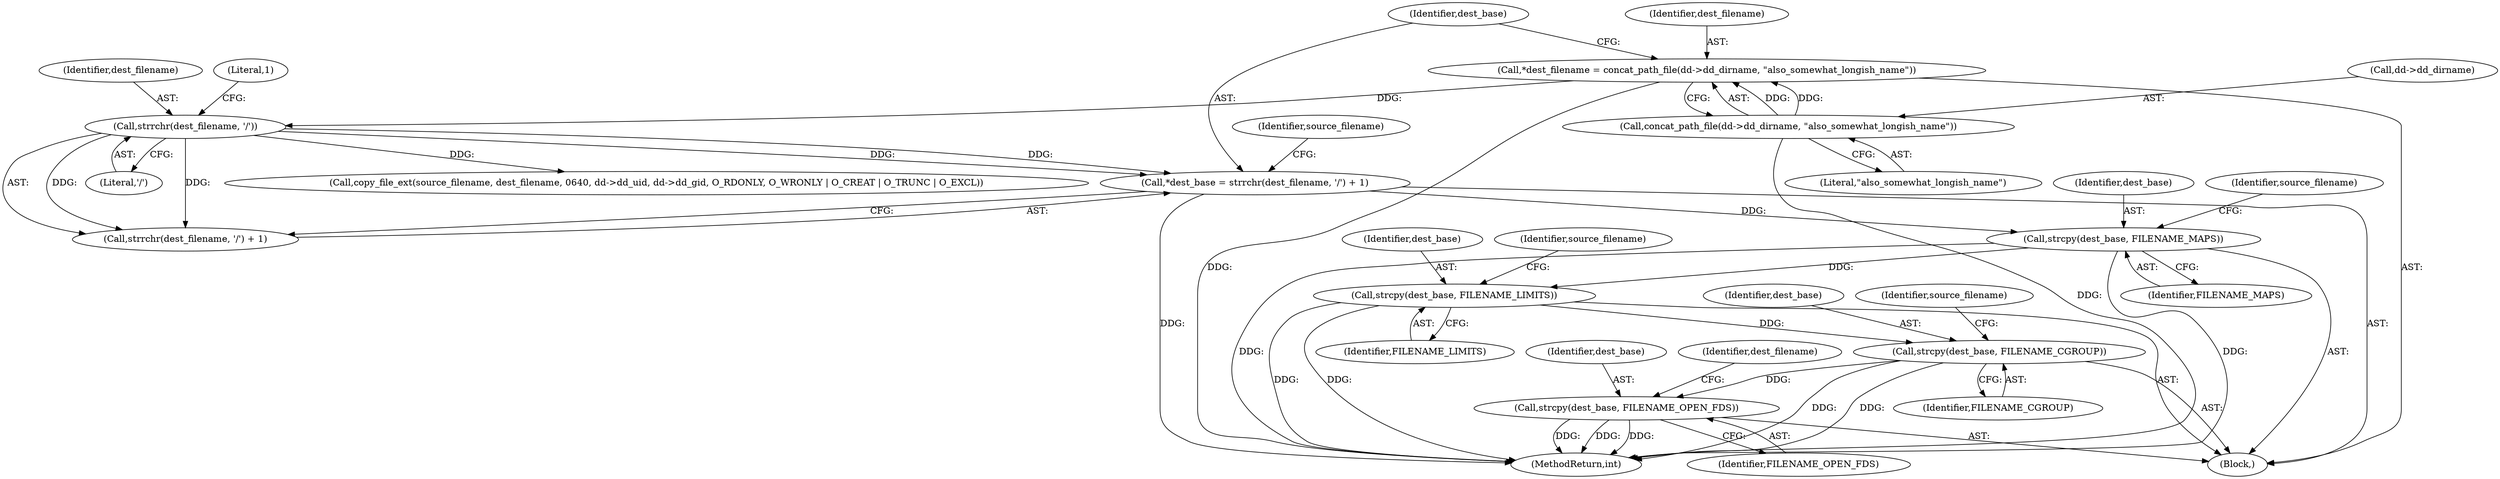 digraph "0_abrt_8939398b82006ba1fec4ed491339fc075f43fc7c_1@API" {
"1000683" [label="(Call,*dest_base = strrchr(dest_filename, '/') + 1)"];
"1000686" [label="(Call,strrchr(dest_filename, '/'))"];
"1000675" [label="(Call,*dest_filename = concat_path_file(dd->dd_dirname, \"also_somewhat_longish_name\"))"];
"1000677" [label="(Call,concat_path_file(dd->dd_dirname, \"also_somewhat_longish_name\"))"];
"1000695" [label="(Call,strcpy(dest_base, FILENAME_MAPS))"];
"1000721" [label="(Call,strcpy(dest_base, FILENAME_LIMITS))"];
"1000747" [label="(Call,strcpy(dest_base, FILENAME_CGROUP))"];
"1000768" [label="(Call,strcpy(dest_base, FILENAME_OPEN_FDS))"];
"1000678" [label="(Call,dd->dd_dirname)"];
"1000681" [label="(Literal,\"also_somewhat_longish_name\")"];
"1000749" [label="(Identifier,FILENAME_CGROUP)"];
"1000686" [label="(Call,strrchr(dest_filename, '/'))"];
"1000696" [label="(Identifier,dest_base)"];
"1000769" [label="(Identifier,dest_base)"];
"1000685" [label="(Call,strrchr(dest_filename, '/') + 1)"];
"1000772" [label="(Identifier,dest_filename)"];
"1000684" [label="(Identifier,dest_base)"];
"1001228" [label="(MethodReturn,int)"];
"1000683" [label="(Call,*dest_base = strrchr(dest_filename, '/') + 1)"];
"1000723" [label="(Identifier,FILENAME_LIMITS)"];
"1000692" [label="(Identifier,source_filename)"];
"1000650" [label="(Block,)"];
"1000722" [label="(Identifier,dest_base)"];
"1000768" [label="(Call,strcpy(dest_base, FILENAME_OPEN_FDS))"];
"1000770" [label="(Identifier,FILENAME_OPEN_FDS)"];
"1000695" [label="(Call,strcpy(dest_base, FILENAME_MAPS))"];
"1000697" [label="(Identifier,FILENAME_MAPS)"];
"1000675" [label="(Call,*dest_filename = concat_path_file(dd->dd_dirname, \"also_somewhat_longish_name\"))"];
"1000747" [label="(Call,strcpy(dest_base, FILENAME_CGROUP))"];
"1000676" [label="(Identifier,dest_filename)"];
"1000688" [label="(Literal,'/')"];
"1000751" [label="(Identifier,source_filename)"];
"1000698" [label="(Call,copy_file_ext(source_filename, dest_filename, 0640, dd->dd_uid, dd->dd_gid, O_RDONLY, O_WRONLY | O_CREAT | O_TRUNC | O_EXCL))"];
"1000699" [label="(Identifier,source_filename)"];
"1000725" [label="(Identifier,source_filename)"];
"1000687" [label="(Identifier,dest_filename)"];
"1000721" [label="(Call,strcpy(dest_base, FILENAME_LIMITS))"];
"1000748" [label="(Identifier,dest_base)"];
"1000677" [label="(Call,concat_path_file(dd->dd_dirname, \"also_somewhat_longish_name\"))"];
"1000689" [label="(Literal,1)"];
"1000683" -> "1000650"  [label="AST: "];
"1000683" -> "1000685"  [label="CFG: "];
"1000684" -> "1000683"  [label="AST: "];
"1000685" -> "1000683"  [label="AST: "];
"1000692" -> "1000683"  [label="CFG: "];
"1000683" -> "1001228"  [label="DDG: "];
"1000686" -> "1000683"  [label="DDG: "];
"1000686" -> "1000683"  [label="DDG: "];
"1000683" -> "1000695"  [label="DDG: "];
"1000686" -> "1000685"  [label="AST: "];
"1000686" -> "1000688"  [label="CFG: "];
"1000687" -> "1000686"  [label="AST: "];
"1000688" -> "1000686"  [label="AST: "];
"1000689" -> "1000686"  [label="CFG: "];
"1000686" -> "1000685"  [label="DDG: "];
"1000686" -> "1000685"  [label="DDG: "];
"1000675" -> "1000686"  [label="DDG: "];
"1000686" -> "1000698"  [label="DDG: "];
"1000675" -> "1000650"  [label="AST: "];
"1000675" -> "1000677"  [label="CFG: "];
"1000676" -> "1000675"  [label="AST: "];
"1000677" -> "1000675"  [label="AST: "];
"1000684" -> "1000675"  [label="CFG: "];
"1000675" -> "1001228"  [label="DDG: "];
"1000677" -> "1000675"  [label="DDG: "];
"1000677" -> "1000675"  [label="DDG: "];
"1000677" -> "1000681"  [label="CFG: "];
"1000678" -> "1000677"  [label="AST: "];
"1000681" -> "1000677"  [label="AST: "];
"1000677" -> "1001228"  [label="DDG: "];
"1000695" -> "1000650"  [label="AST: "];
"1000695" -> "1000697"  [label="CFG: "];
"1000696" -> "1000695"  [label="AST: "];
"1000697" -> "1000695"  [label="AST: "];
"1000699" -> "1000695"  [label="CFG: "];
"1000695" -> "1001228"  [label="DDG: "];
"1000695" -> "1001228"  [label="DDG: "];
"1000695" -> "1000721"  [label="DDG: "];
"1000721" -> "1000650"  [label="AST: "];
"1000721" -> "1000723"  [label="CFG: "];
"1000722" -> "1000721"  [label="AST: "];
"1000723" -> "1000721"  [label="AST: "];
"1000725" -> "1000721"  [label="CFG: "];
"1000721" -> "1001228"  [label="DDG: "];
"1000721" -> "1001228"  [label="DDG: "];
"1000721" -> "1000747"  [label="DDG: "];
"1000747" -> "1000650"  [label="AST: "];
"1000747" -> "1000749"  [label="CFG: "];
"1000748" -> "1000747"  [label="AST: "];
"1000749" -> "1000747"  [label="AST: "];
"1000751" -> "1000747"  [label="CFG: "];
"1000747" -> "1001228"  [label="DDG: "];
"1000747" -> "1001228"  [label="DDG: "];
"1000747" -> "1000768"  [label="DDG: "];
"1000768" -> "1000650"  [label="AST: "];
"1000768" -> "1000770"  [label="CFG: "];
"1000769" -> "1000768"  [label="AST: "];
"1000770" -> "1000768"  [label="AST: "];
"1000772" -> "1000768"  [label="CFG: "];
"1000768" -> "1001228"  [label="DDG: "];
"1000768" -> "1001228"  [label="DDG: "];
"1000768" -> "1001228"  [label="DDG: "];
}
